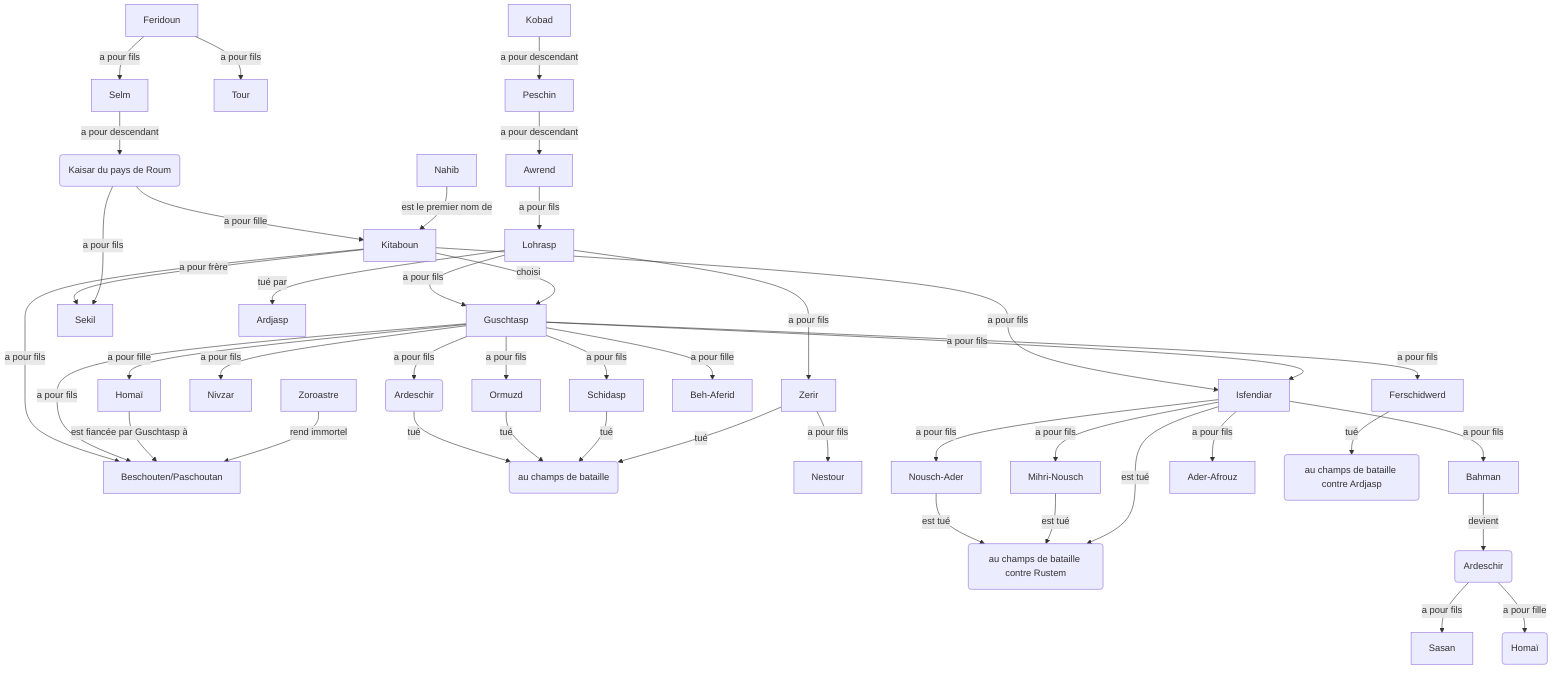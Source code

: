 graph TD
Feridoun --a pour fils--> Selm
Feridoun --a pour fils--> Tour
Selm --a pour descendant--> K(Kaisar du pays de Roum)
Kobad --a pour descendant--> Peschin
Peschin --a pour descendant--> Awrend
Awrend --a pour fils--> Lohrasp
Lohrasp --a pour fils--> Guschtasp
Kitaboun --choisi--> Guschtasp
Lohrasp --a pour fils--> Zerir
K(Kaisar du pays de Roum) --a pour fille --> Kitaboun
Nahib --est le premier nom de --> Kitaboun
Kitaboun --a pour frère--> Sekil
K(Kaisar du pays de Roum) --a pour fils--> Sekil 
Kitaboun --a pour fils--> Beschouten/Paschoutan
Kitaboun --a pour fils--> Isfendiar
Guschtasp --a pour fils--> Beschouten/Paschoutan
Guschtasp --a pour fils--> Isfendiar
Guschtasp --a pour fils--> Schidasp
Guschtasp --a pour fils--> Nivzar
Guschtasp --a pour fils--> A1(Ardeschir)
Guschtasp --a pour fils--> Ormuzd
Guschtasp --a pour fils--> Ferschidwerd
Guschtasp --a pour fille--> Homaï
Guschtasp --a pour fille--> Beh-Aferid
A1(Ardeschir) --tué --> B(au champs de bataille)
Ormuzd --tué --> B(au champs de bataille)
Schidasp --tué --> B(au champs de bataille)
Zerir --a pour fils--> Nestour
Zerir --tué --> B(au champs de bataille)
Isfendiar --a pour fils--> Nousch-Ader
Isfendiar --a pour fils--> Mihri-Nousch
Isfendiar --a pour fils--> Bahman
Isfendiar --a pour fils--> Ader-Afrouz
Homaï --est fiancée par Guschtasp à--> Beschouten/Paschoutan
Zoroastre --rend immortel--> Beschouten/Paschoutan
Lohrasp --tué par --> Ardjasp
Ferschidwerd --tué --> C(au champs de bataille contre Ardjasp)
Nousch-Ader --est tué --> D(au champs de bataille contre Rustem)
Mihri-Nousch --est tué --> D(au champs de bataille contre Rustem)
Isfendiar --est tué --> D(au champs de bataille contre Rustem)
Bahman --devient --> A2(Ardeschir)
A2(Ardeschir) --a pour fils--> Sasan
A2(Ardeschir) --a pour fille--> H2(Homaï)